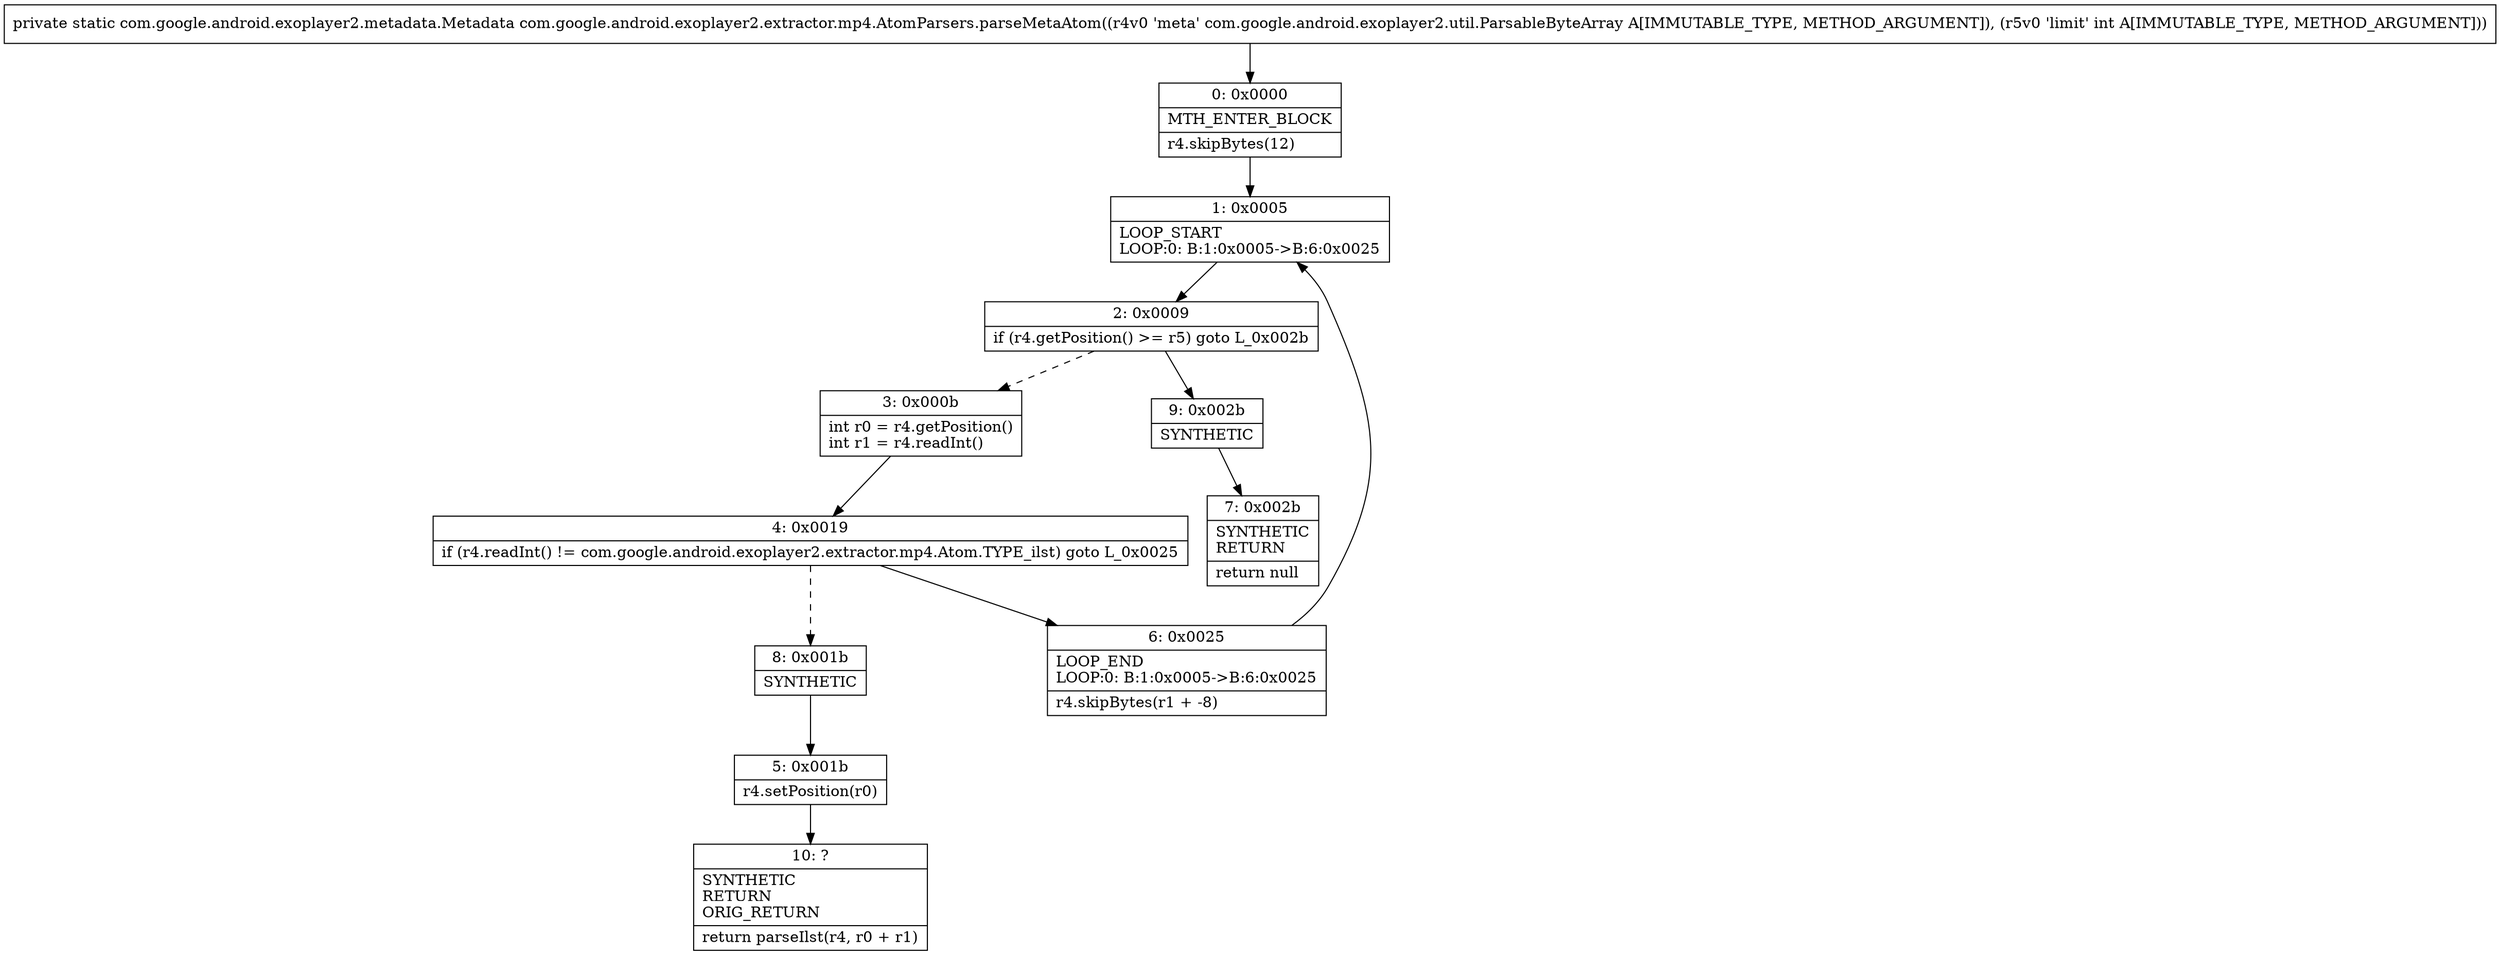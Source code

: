 digraph "CFG forcom.google.android.exoplayer2.extractor.mp4.AtomParsers.parseMetaAtom(Lcom\/google\/android\/exoplayer2\/util\/ParsableByteArray;I)Lcom\/google\/android\/exoplayer2\/metadata\/Metadata;" {
Node_0 [shape=record,label="{0\:\ 0x0000|MTH_ENTER_BLOCK\l|r4.skipBytes(12)\l}"];
Node_1 [shape=record,label="{1\:\ 0x0005|LOOP_START\lLOOP:0: B:1:0x0005\-\>B:6:0x0025\l}"];
Node_2 [shape=record,label="{2\:\ 0x0009|if (r4.getPosition() \>= r5) goto L_0x002b\l}"];
Node_3 [shape=record,label="{3\:\ 0x000b|int r0 = r4.getPosition()\lint r1 = r4.readInt()\l}"];
Node_4 [shape=record,label="{4\:\ 0x0019|if (r4.readInt() != com.google.android.exoplayer2.extractor.mp4.Atom.TYPE_ilst) goto L_0x0025\l}"];
Node_5 [shape=record,label="{5\:\ 0x001b|r4.setPosition(r0)\l}"];
Node_6 [shape=record,label="{6\:\ 0x0025|LOOP_END\lLOOP:0: B:1:0x0005\-\>B:6:0x0025\l|r4.skipBytes(r1 + \-8)\l}"];
Node_7 [shape=record,label="{7\:\ 0x002b|SYNTHETIC\lRETURN\l|return null\l}"];
Node_8 [shape=record,label="{8\:\ 0x001b|SYNTHETIC\l}"];
Node_9 [shape=record,label="{9\:\ 0x002b|SYNTHETIC\l}"];
Node_10 [shape=record,label="{10\:\ ?|SYNTHETIC\lRETURN\lORIG_RETURN\l|return parseIlst(r4, r0 + r1)\l}"];
MethodNode[shape=record,label="{private static com.google.android.exoplayer2.metadata.Metadata com.google.android.exoplayer2.extractor.mp4.AtomParsers.parseMetaAtom((r4v0 'meta' com.google.android.exoplayer2.util.ParsableByteArray A[IMMUTABLE_TYPE, METHOD_ARGUMENT]), (r5v0 'limit' int A[IMMUTABLE_TYPE, METHOD_ARGUMENT])) }"];
MethodNode -> Node_0;
Node_0 -> Node_1;
Node_1 -> Node_2;
Node_2 -> Node_3[style=dashed];
Node_2 -> Node_9;
Node_3 -> Node_4;
Node_4 -> Node_6;
Node_4 -> Node_8[style=dashed];
Node_5 -> Node_10;
Node_6 -> Node_1;
Node_8 -> Node_5;
Node_9 -> Node_7;
}


